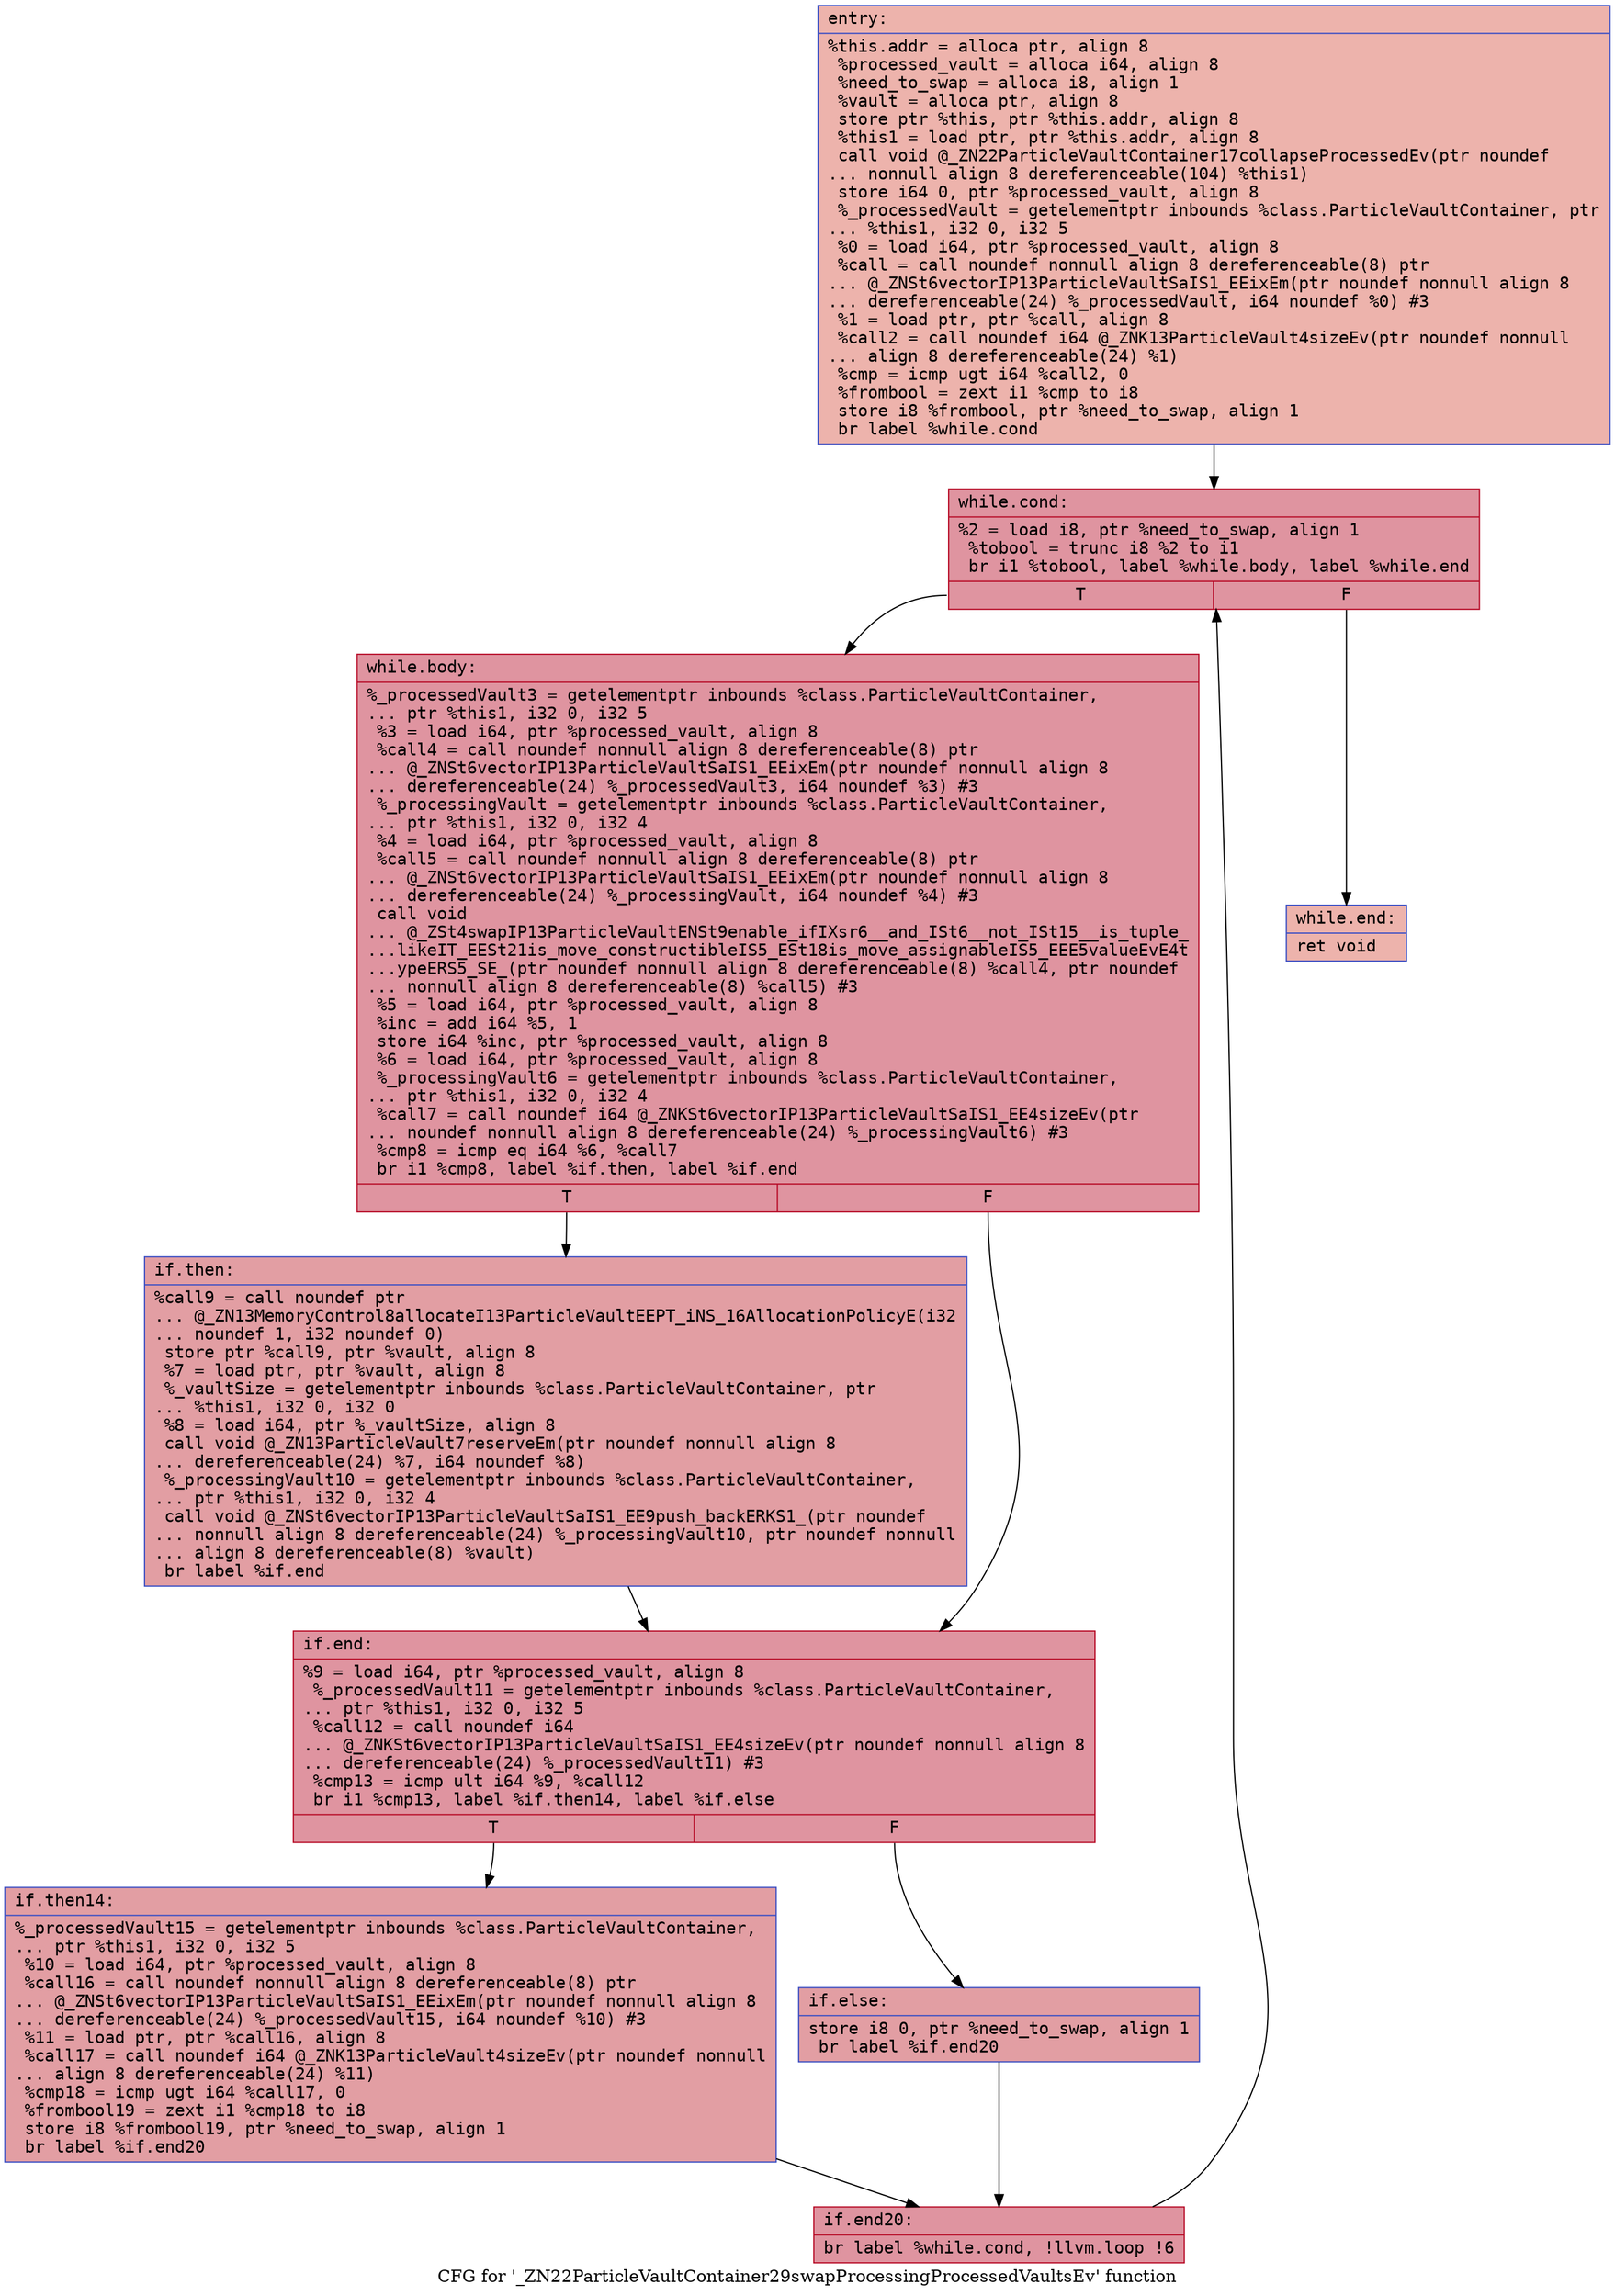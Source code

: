 digraph "CFG for '_ZN22ParticleVaultContainer29swapProcessingProcessedVaultsEv' function" {
	label="CFG for '_ZN22ParticleVaultContainer29swapProcessingProcessedVaultsEv' function";

	Node0x559071114e50 [shape=record,color="#3d50c3ff", style=filled, fillcolor="#d6524470" fontname="Courier",label="{entry:\l|  %this.addr = alloca ptr, align 8\l  %processed_vault = alloca i64, align 8\l  %need_to_swap = alloca i8, align 1\l  %vault = alloca ptr, align 8\l  store ptr %this, ptr %this.addr, align 8\l  %this1 = load ptr, ptr %this.addr, align 8\l  call void @_ZN22ParticleVaultContainer17collapseProcessedEv(ptr noundef\l... nonnull align 8 dereferenceable(104) %this1)\l  store i64 0, ptr %processed_vault, align 8\l  %_processedVault = getelementptr inbounds %class.ParticleVaultContainer, ptr\l... %this1, i32 0, i32 5\l  %0 = load i64, ptr %processed_vault, align 8\l  %call = call noundef nonnull align 8 dereferenceable(8) ptr\l... @_ZNSt6vectorIP13ParticleVaultSaIS1_EEixEm(ptr noundef nonnull align 8\l... dereferenceable(24) %_processedVault, i64 noundef %0) #3\l  %1 = load ptr, ptr %call, align 8\l  %call2 = call noundef i64 @_ZNK13ParticleVault4sizeEv(ptr noundef nonnull\l... align 8 dereferenceable(24) %1)\l  %cmp = icmp ugt i64 %call2, 0\l  %frombool = zext i1 %cmp to i8\l  store i8 %frombool, ptr %need_to_swap, align 1\l  br label %while.cond\l}"];
	Node0x559071114e50 -> Node0x5590711162e0[tooltip="entry -> while.cond\nProbability 100.00%" ];
	Node0x5590711162e0 [shape=record,color="#b70d28ff", style=filled, fillcolor="#b70d2870" fontname="Courier",label="{while.cond:\l|  %2 = load i8, ptr %need_to_swap, align 1\l  %tobool = trunc i8 %2 to i1\l  br i1 %tobool, label %while.body, label %while.end\l|{<s0>T|<s1>F}}"];
	Node0x5590711162e0:s0 -> Node0x559071116650[tooltip="while.cond -> while.body\nProbability 96.88%" ];
	Node0x5590711162e0:s1 -> Node0x5590711166d0[tooltip="while.cond -> while.end\nProbability 3.12%" ];
	Node0x559071116650 [shape=record,color="#b70d28ff", style=filled, fillcolor="#b70d2870" fontname="Courier",label="{while.body:\l|  %_processedVault3 = getelementptr inbounds %class.ParticleVaultContainer,\l... ptr %this1, i32 0, i32 5\l  %3 = load i64, ptr %processed_vault, align 8\l  %call4 = call noundef nonnull align 8 dereferenceable(8) ptr\l... @_ZNSt6vectorIP13ParticleVaultSaIS1_EEixEm(ptr noundef nonnull align 8\l... dereferenceable(24) %_processedVault3, i64 noundef %3) #3\l  %_processingVault = getelementptr inbounds %class.ParticleVaultContainer,\l... ptr %this1, i32 0, i32 4\l  %4 = load i64, ptr %processed_vault, align 8\l  %call5 = call noundef nonnull align 8 dereferenceable(8) ptr\l... @_ZNSt6vectorIP13ParticleVaultSaIS1_EEixEm(ptr noundef nonnull align 8\l... dereferenceable(24) %_processingVault, i64 noundef %4) #3\l  call void\l... @_ZSt4swapIP13ParticleVaultENSt9enable_ifIXsr6__and_ISt6__not_ISt15__is_tuple_\l...likeIT_EESt21is_move_constructibleIS5_ESt18is_move_assignableIS5_EEE5valueEvE4t\l...ypeERS5_SE_(ptr noundef nonnull align 8 dereferenceable(8) %call4, ptr noundef\l... nonnull align 8 dereferenceable(8) %call5) #3\l  %5 = load i64, ptr %processed_vault, align 8\l  %inc = add i64 %5, 1\l  store i64 %inc, ptr %processed_vault, align 8\l  %6 = load i64, ptr %processed_vault, align 8\l  %_processingVault6 = getelementptr inbounds %class.ParticleVaultContainer,\l... ptr %this1, i32 0, i32 4\l  %call7 = call noundef i64 @_ZNKSt6vectorIP13ParticleVaultSaIS1_EE4sizeEv(ptr\l... noundef nonnull align 8 dereferenceable(24) %_processingVault6) #3\l  %cmp8 = icmp eq i64 %6, %call7\l  br i1 %cmp8, label %if.then, label %if.end\l|{<s0>T|<s1>F}}"];
	Node0x559071116650:s0 -> Node0x559071117640[tooltip="while.body -> if.then\nProbability 50.00%" ];
	Node0x559071116650:s1 -> Node0x559071116330[tooltip="while.body -> if.end\nProbability 50.00%" ];
	Node0x559071117640 [shape=record,color="#3d50c3ff", style=filled, fillcolor="#be242e70" fontname="Courier",label="{if.then:\l|  %call9 = call noundef ptr\l... @_ZN13MemoryControl8allocateI13ParticleVaultEEPT_iNS_16AllocationPolicyE(i32\l... noundef 1, i32 noundef 0)\l  store ptr %call9, ptr %vault, align 8\l  %7 = load ptr, ptr %vault, align 8\l  %_vaultSize = getelementptr inbounds %class.ParticleVaultContainer, ptr\l... %this1, i32 0, i32 0\l  %8 = load i64, ptr %_vaultSize, align 8\l  call void @_ZN13ParticleVault7reserveEm(ptr noundef nonnull align 8\l... dereferenceable(24) %7, i64 noundef %8)\l  %_processingVault10 = getelementptr inbounds %class.ParticleVaultContainer,\l... ptr %this1, i32 0, i32 4\l  call void @_ZNSt6vectorIP13ParticleVaultSaIS1_EE9push_backERKS1_(ptr noundef\l... nonnull align 8 dereferenceable(24) %_processingVault10, ptr noundef nonnull\l... align 8 dereferenceable(8) %vault)\l  br label %if.end\l}"];
	Node0x559071117640 -> Node0x559071116330[tooltip="if.then -> if.end\nProbability 100.00%" ];
	Node0x559071116330 [shape=record,color="#b70d28ff", style=filled, fillcolor="#b70d2870" fontname="Courier",label="{if.end:\l|  %9 = load i64, ptr %processed_vault, align 8\l  %_processedVault11 = getelementptr inbounds %class.ParticleVaultContainer,\l... ptr %this1, i32 0, i32 5\l  %call12 = call noundef i64\l... @_ZNKSt6vectorIP13ParticleVaultSaIS1_EE4sizeEv(ptr noundef nonnull align 8\l... dereferenceable(24) %_processedVault11) #3\l  %cmp13 = icmp ult i64 %9, %call12\l  br i1 %cmp13, label %if.then14, label %if.else\l|{<s0>T|<s1>F}}"];
	Node0x559071116330:s0 -> Node0x559071118390[tooltip="if.end -> if.then14\nProbability 50.00%" ];
	Node0x559071116330:s1 -> Node0x5590711183e0[tooltip="if.end -> if.else\nProbability 50.00%" ];
	Node0x559071118390 [shape=record,color="#3d50c3ff", style=filled, fillcolor="#be242e70" fontname="Courier",label="{if.then14:\l|  %_processedVault15 = getelementptr inbounds %class.ParticleVaultContainer,\l... ptr %this1, i32 0, i32 5\l  %10 = load i64, ptr %processed_vault, align 8\l  %call16 = call noundef nonnull align 8 dereferenceable(8) ptr\l... @_ZNSt6vectorIP13ParticleVaultSaIS1_EEixEm(ptr noundef nonnull align 8\l... dereferenceable(24) %_processedVault15, i64 noundef %10) #3\l  %11 = load ptr, ptr %call16, align 8\l  %call17 = call noundef i64 @_ZNK13ParticleVault4sizeEv(ptr noundef nonnull\l... align 8 dereferenceable(24) %11)\l  %cmp18 = icmp ugt i64 %call17, 0\l  %frombool19 = zext i1 %cmp18 to i8\l  store i8 %frombool19, ptr %need_to_swap, align 1\l  br label %if.end20\l}"];
	Node0x559071118390 -> Node0x559071118b40[tooltip="if.then14 -> if.end20\nProbability 100.00%" ];
	Node0x5590711183e0 [shape=record,color="#3d50c3ff", style=filled, fillcolor="#be242e70" fontname="Courier",label="{if.else:\l|  store i8 0, ptr %need_to_swap, align 1\l  br label %if.end20\l}"];
	Node0x5590711183e0 -> Node0x559071118b40[tooltip="if.else -> if.end20\nProbability 100.00%" ];
	Node0x559071118b40 [shape=record,color="#b70d28ff", style=filled, fillcolor="#b70d2870" fontname="Courier",label="{if.end20:\l|  br label %while.cond, !llvm.loop !6\l}"];
	Node0x559071118b40 -> Node0x5590711162e0[tooltip="if.end20 -> while.cond\nProbability 100.00%" ];
	Node0x5590711166d0 [shape=record,color="#3d50c3ff", style=filled, fillcolor="#d6524470" fontname="Courier",label="{while.end:\l|  ret void\l}"];
}
